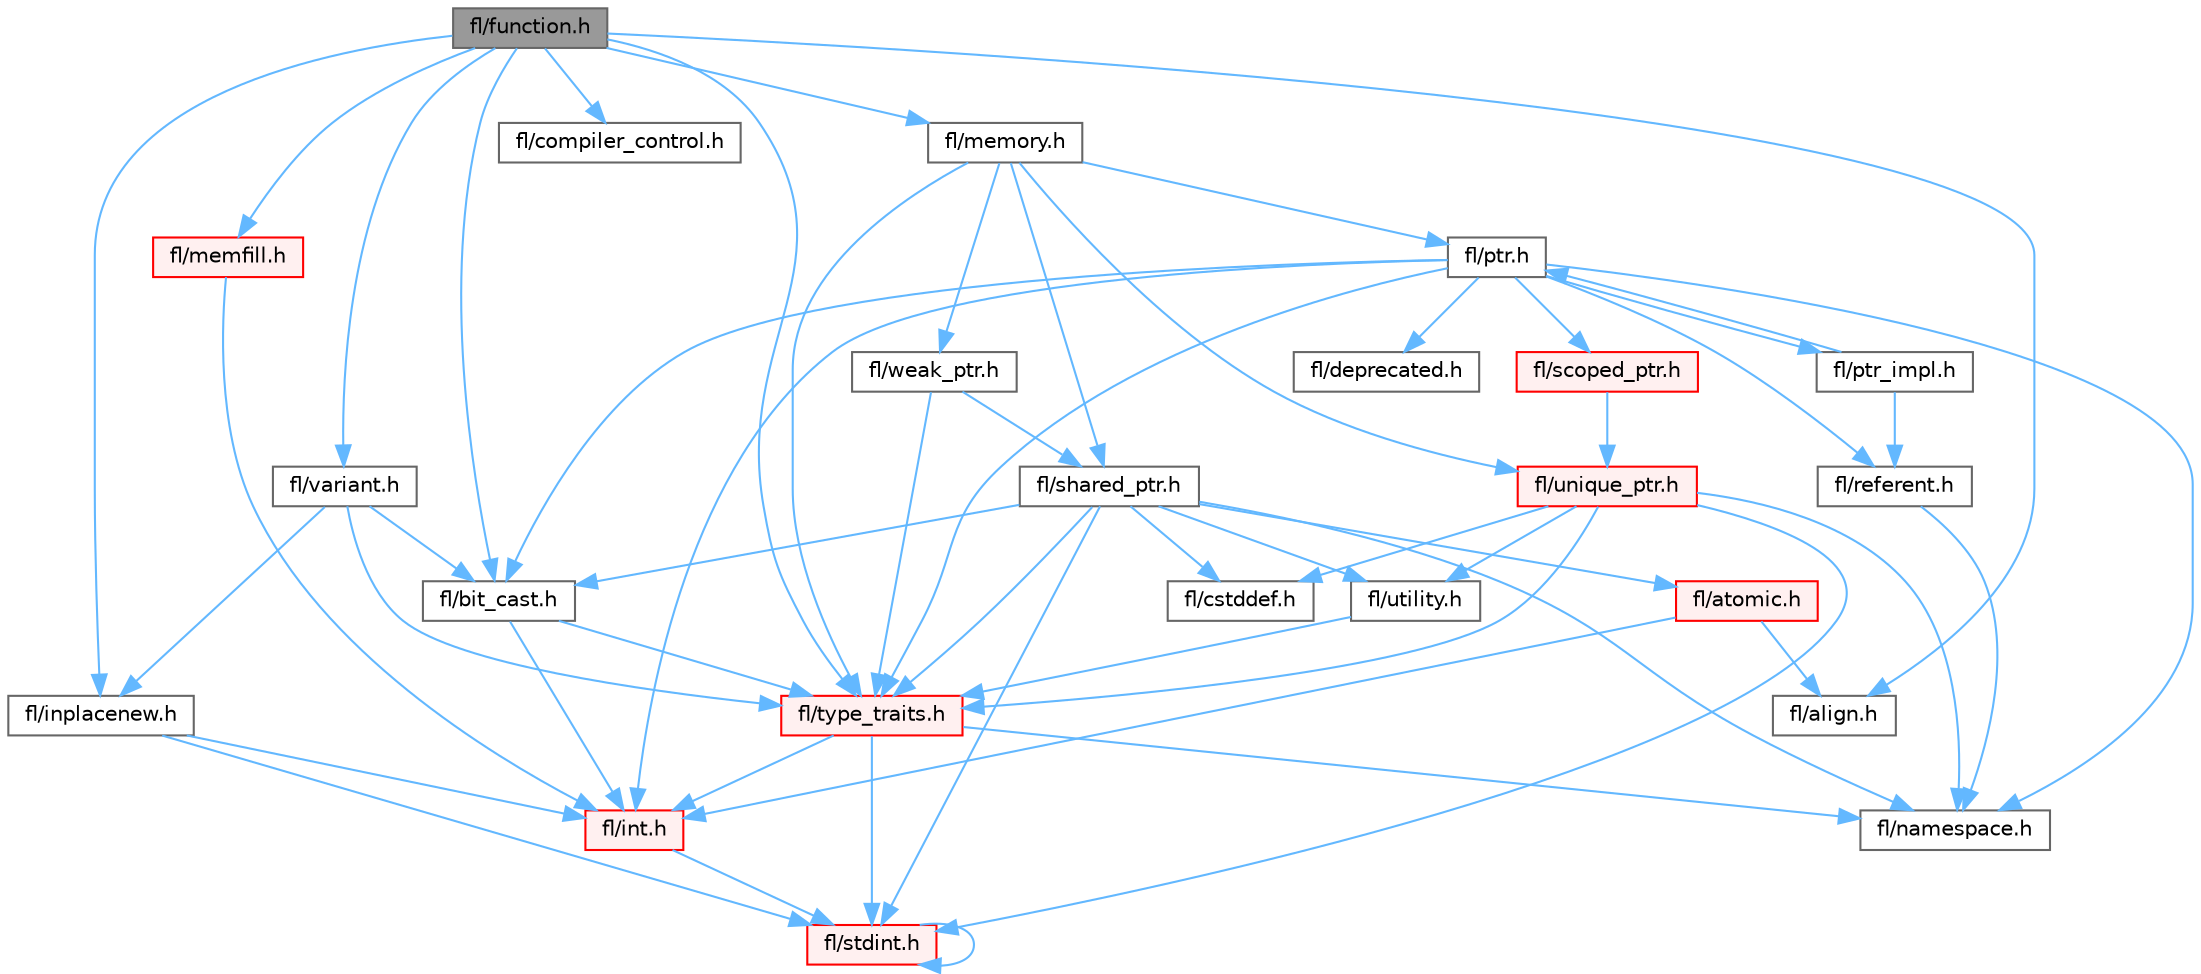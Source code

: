digraph "fl/function.h"
{
 // INTERACTIVE_SVG=YES
 // LATEX_PDF_SIZE
  bgcolor="transparent";
  edge [fontname=Helvetica,fontsize=10,labelfontname=Helvetica,labelfontsize=10];
  node [fontname=Helvetica,fontsize=10,shape=box,height=0.2,width=0.4];
  Node1 [id="Node000001",label="fl/function.h",height=0.2,width=0.4,color="gray40", fillcolor="grey60", style="filled", fontcolor="black",tooltip=" "];
  Node1 -> Node2 [id="edge1_Node000001_Node000002",color="steelblue1",style="solid",tooltip=" "];
  Node2 [id="Node000002",label="fl/memory.h",height=0.2,width=0.4,color="grey40", fillcolor="white", style="filled",URL="$dc/d18/memory_8h.html",tooltip=" "];
  Node2 -> Node3 [id="edge2_Node000002_Node000003",color="steelblue1",style="solid",tooltip=" "];
  Node3 [id="Node000003",label="fl/ptr.h",height=0.2,width=0.4,color="grey40", fillcolor="white", style="filled",URL="$dd/d98/ptr_8h.html",tooltip=" "];
  Node3 -> Node4 [id="edge3_Node000003_Node000004",color="steelblue1",style="solid",tooltip=" "];
  Node4 [id="Node000004",label="fl/namespace.h",height=0.2,width=0.4,color="grey40", fillcolor="white", style="filled",URL="$df/d2a/namespace_8h.html",tooltip="Implements the FastLED namespace macros."];
  Node3 -> Node5 [id="edge4_Node000003_Node000005",color="steelblue1",style="solid",tooltip=" "];
  Node5 [id="Node000005",label="fl/scoped_ptr.h",height=0.2,width=0.4,color="red", fillcolor="#FFF0F0", style="filled",URL="$d0/d44/scoped__ptr_8h.html",tooltip=" "];
  Node5 -> Node6 [id="edge5_Node000005_Node000006",color="steelblue1",style="solid",tooltip=" "];
  Node6 [id="Node000006",label="fl/unique_ptr.h",height=0.2,width=0.4,color="red", fillcolor="#FFF0F0", style="filled",URL="$da/d4b/unique__ptr_8h.html",tooltip=" "];
  Node6 -> Node4 [id="edge6_Node000006_Node000004",color="steelblue1",style="solid",tooltip=" "];
  Node6 -> Node7 [id="edge7_Node000006_Node000007",color="steelblue1",style="solid",tooltip=" "];
  Node7 [id="Node000007",label="fl/type_traits.h",height=0.2,width=0.4,color="red", fillcolor="#FFF0F0", style="filled",URL="$df/d63/type__traits_8h.html",tooltip=" "];
  Node7 -> Node11 [id="edge8_Node000007_Node000011",color="steelblue1",style="solid",tooltip=" "];
  Node11 [id="Node000011",label="fl/stdint.h",height=0.2,width=0.4,color="red", fillcolor="#FFF0F0", style="filled",URL="$df/dd8/stdint_8h.html",tooltip=" "];
  Node11 -> Node11 [id="edge9_Node000011_Node000011",color="steelblue1",style="solid",tooltip=" "];
  Node7 -> Node4 [id="edge10_Node000007_Node000004",color="steelblue1",style="solid",tooltip=" "];
  Node7 -> Node10 [id="edge11_Node000007_Node000010",color="steelblue1",style="solid",tooltip=" "];
  Node10 [id="Node000010",label="fl/int.h",height=0.2,width=0.4,color="red", fillcolor="#FFF0F0", style="filled",URL="$d3/d7e/int_8h.html",tooltip=" "];
  Node10 -> Node11 [id="edge12_Node000010_Node000011",color="steelblue1",style="solid",tooltip=" "];
  Node6 -> Node29 [id="edge13_Node000006_Node000029",color="steelblue1",style="solid",tooltip=" "];
  Node29 [id="Node000029",label="fl/utility.h",height=0.2,width=0.4,color="grey40", fillcolor="white", style="filled",URL="$d5/d47/utility_8h.html",tooltip=" "];
  Node29 -> Node7 [id="edge14_Node000029_Node000007",color="steelblue1",style="solid",tooltip=" "];
  Node6 -> Node11 [id="edge15_Node000006_Node000011",color="steelblue1",style="solid",tooltip=" "];
  Node6 -> Node42 [id="edge16_Node000006_Node000042",color="steelblue1",style="solid",tooltip=" "];
  Node42 [id="Node000042",label="fl/cstddef.h",height=0.2,width=0.4,color="grey40", fillcolor="white", style="filled",URL="$d7/d84/cstddef_8h.html",tooltip=" "];
  Node3 -> Node7 [id="edge17_Node000003_Node000007",color="steelblue1",style="solid",tooltip=" "];
  Node3 -> Node45 [id="edge18_Node000003_Node000045",color="steelblue1",style="solid",tooltip=" "];
  Node45 [id="Node000045",label="fl/referent.h",height=0.2,width=0.4,color="grey40", fillcolor="white", style="filled",URL="$da/d18/referent_8h.html",tooltip=" "];
  Node45 -> Node4 [id="edge19_Node000045_Node000004",color="steelblue1",style="solid",tooltip=" "];
  Node3 -> Node26 [id="edge20_Node000003_Node000026",color="steelblue1",style="solid",tooltip=" "];
  Node26 [id="Node000026",label="fl/bit_cast.h",height=0.2,width=0.4,color="grey40", fillcolor="white", style="filled",URL="$df/d72/bit__cast_8h.html",tooltip=" "];
  Node26 -> Node7 [id="edge21_Node000026_Node000007",color="steelblue1",style="solid",tooltip=" "];
  Node26 -> Node10 [id="edge22_Node000026_Node000010",color="steelblue1",style="solid",tooltip=" "];
  Node3 -> Node10 [id="edge23_Node000003_Node000010",color="steelblue1",style="solid",tooltip=" "];
  Node3 -> Node44 [id="edge24_Node000003_Node000044",color="steelblue1",style="solid",tooltip=" "];
  Node44 [id="Node000044",label="fl/deprecated.h",height=0.2,width=0.4,color="grey40", fillcolor="white", style="filled",URL="$d4/dce/deprecated_8h.html",tooltip=" "];
  Node3 -> Node46 [id="edge25_Node000003_Node000046",color="steelblue1",style="solid",tooltip=" "];
  Node46 [id="Node000046",label="fl/ptr_impl.h",height=0.2,width=0.4,color="grey40", fillcolor="white", style="filled",URL="$d5/d94/ptr__impl_8h.html",tooltip=" "];
  Node46 -> Node3 [id="edge26_Node000046_Node000003",color="steelblue1",style="solid",tooltip=" "];
  Node46 -> Node45 [id="edge27_Node000046_Node000045",color="steelblue1",style="solid",tooltip=" "];
  Node2 -> Node47 [id="edge28_Node000002_Node000047",color="steelblue1",style="solid",tooltip=" "];
  Node47 [id="Node000047",label="fl/shared_ptr.h",height=0.2,width=0.4,color="grey40", fillcolor="white", style="filled",URL="$df/d6a/shared__ptr_8h.html",tooltip=" "];
  Node47 -> Node4 [id="edge29_Node000047_Node000004",color="steelblue1",style="solid",tooltip=" "];
  Node47 -> Node7 [id="edge30_Node000047_Node000007",color="steelblue1",style="solid",tooltip=" "];
  Node47 -> Node29 [id="edge31_Node000047_Node000029",color="steelblue1",style="solid",tooltip=" "];
  Node47 -> Node11 [id="edge32_Node000047_Node000011",color="steelblue1",style="solid",tooltip=" "];
  Node47 -> Node42 [id="edge33_Node000047_Node000042",color="steelblue1",style="solid",tooltip=" "];
  Node47 -> Node26 [id="edge34_Node000047_Node000026",color="steelblue1",style="solid",tooltip=" "];
  Node47 -> Node48 [id="edge35_Node000047_Node000048",color="steelblue1",style="solid",tooltip=" "];
  Node48 [id="Node000048",label="fl/atomic.h",height=0.2,width=0.4,color="red", fillcolor="#FFF0F0", style="filled",URL="$dd/d02/atomic_8h.html",tooltip=" "];
  Node48 -> Node10 [id="edge36_Node000048_Node000010",color="steelblue1",style="solid",tooltip=" "];
  Node48 -> Node39 [id="edge37_Node000048_Node000039",color="steelblue1",style="solid",tooltip=" "];
  Node39 [id="Node000039",label="fl/align.h",height=0.2,width=0.4,color="grey40", fillcolor="white", style="filled",URL="$d1/ddf/align_8h.html",tooltip=" "];
  Node2 -> Node50 [id="edge38_Node000002_Node000050",color="steelblue1",style="solid",tooltip=" "];
  Node50 [id="Node000050",label="fl/weak_ptr.h",height=0.2,width=0.4,color="grey40", fillcolor="white", style="filled",URL="$dc/db4/weak__ptr_8h.html",tooltip=" "];
  Node50 -> Node47 [id="edge39_Node000050_Node000047",color="steelblue1",style="solid",tooltip=" "];
  Node50 -> Node7 [id="edge40_Node000050_Node000007",color="steelblue1",style="solid",tooltip=" "];
  Node2 -> Node6 [id="edge41_Node000002_Node000006",color="steelblue1",style="solid",tooltip=" "];
  Node2 -> Node7 [id="edge42_Node000002_Node000007",color="steelblue1",style="solid",tooltip=" "];
  Node1 -> Node7 [id="edge43_Node000001_Node000007",color="steelblue1",style="solid",tooltip=" "];
  Node1 -> Node21 [id="edge44_Node000001_Node000021",color="steelblue1",style="solid",tooltip=" "];
  Node21 [id="Node000021",label="fl/compiler_control.h",height=0.2,width=0.4,color="grey40", fillcolor="white", style="filled",URL="$d4/d54/compiler__control_8h.html",tooltip=" "];
  Node1 -> Node24 [id="edge45_Node000001_Node000024",color="steelblue1",style="solid",tooltip=" "];
  Node24 [id="Node000024",label="fl/variant.h",height=0.2,width=0.4,color="grey40", fillcolor="white", style="filled",URL="$d6/d10/variant_8h.html",tooltip=" "];
  Node24 -> Node25 [id="edge46_Node000024_Node000025",color="steelblue1",style="solid",tooltip=" "];
  Node25 [id="Node000025",label="fl/inplacenew.h",height=0.2,width=0.4,color="grey40", fillcolor="white", style="filled",URL="$db/d36/inplacenew_8h.html",tooltip=" "];
  Node25 -> Node11 [id="edge47_Node000025_Node000011",color="steelblue1",style="solid",tooltip=" "];
  Node25 -> Node10 [id="edge48_Node000025_Node000010",color="steelblue1",style="solid",tooltip=" "];
  Node24 -> Node7 [id="edge49_Node000024_Node000007",color="steelblue1",style="solid",tooltip=" "];
  Node24 -> Node26 [id="edge50_Node000024_Node000026",color="steelblue1",style="solid",tooltip=" "];
  Node1 -> Node33 [id="edge51_Node000001_Node000033",color="steelblue1",style="solid",tooltip=" "];
  Node33 [id="Node000033",label="fl/memfill.h",height=0.2,width=0.4,color="red", fillcolor="#FFF0F0", style="filled",URL="$d0/dda/memfill_8h.html",tooltip=" "];
  Node33 -> Node10 [id="edge52_Node000033_Node000010",color="steelblue1",style="solid",tooltip=" "];
  Node1 -> Node25 [id="edge53_Node000001_Node000025",color="steelblue1",style="solid",tooltip=" "];
  Node1 -> Node26 [id="edge54_Node000001_Node000026",color="steelblue1",style="solid",tooltip=" "];
  Node1 -> Node39 [id="edge55_Node000001_Node000039",color="steelblue1",style="solid",tooltip=" "];
}
